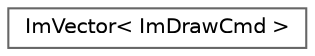 digraph "Graphical Class Hierarchy"
{
 // LATEX_PDF_SIZE
  bgcolor="transparent";
  edge [fontname=Helvetica,fontsize=10,labelfontname=Helvetica,labelfontsize=10];
  node [fontname=Helvetica,fontsize=10,shape=box,height=0.2,width=0.4];
  rankdir="LR";
  Node0 [label="ImVector\< ImDrawCmd \>",height=0.2,width=0.4,color="grey40", fillcolor="white", style="filled",URL="$struct_im_vector.html",tooltip=" "];
}
